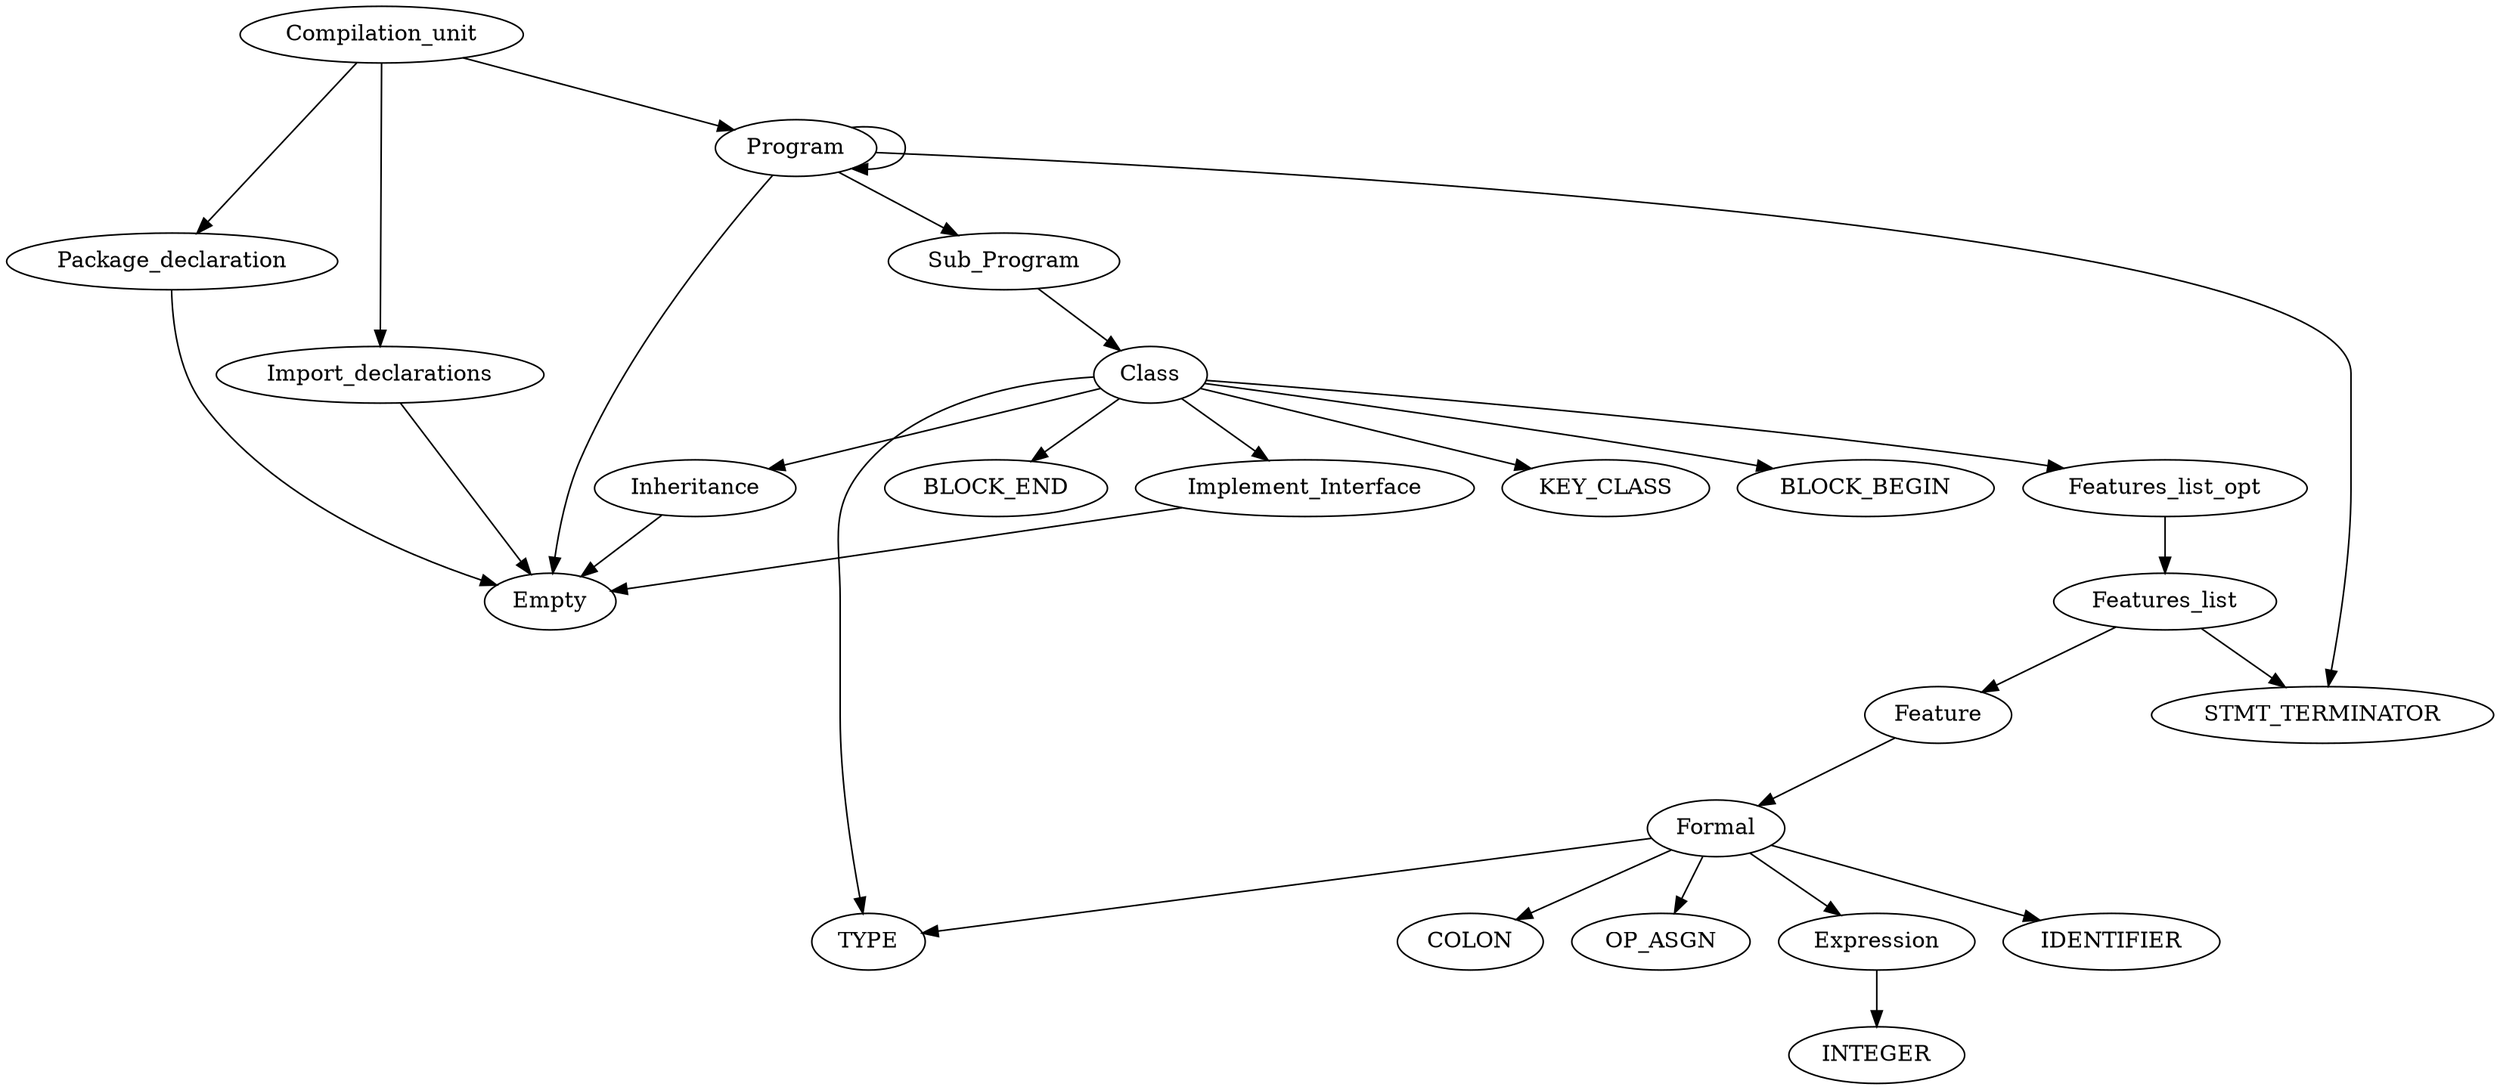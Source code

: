 digraph G{
Package_declaration -> Empty

Import_declarations -> Empty

Program -> Empty

Inheritance -> Empty

Implement_Interface -> Empty

Expression -> INTEGER

Formal -> IDENTIFIER
Formal -> COLON
Formal -> TYPE
Formal -> OP_ASGN
Formal -> Expression

Feature -> Formal

Features_list -> Feature
Features_list -> STMT_TERMINATOR

Features_list_opt -> Features_list

Class -> KEY_CLASS
Class -> TYPE
Class -> Inheritance
Class -> Implement_Interface
Class -> BLOCK_BEGIN
Class -> Features_list_opt
Class -> BLOCK_END

Sub_Program -> Class

Program -> Program
Program -> Sub_Program
Program -> STMT_TERMINATOR

Compilation_unit -> Package_declaration
Compilation_unit -> Import_declarations
Compilation_unit -> Program

}
